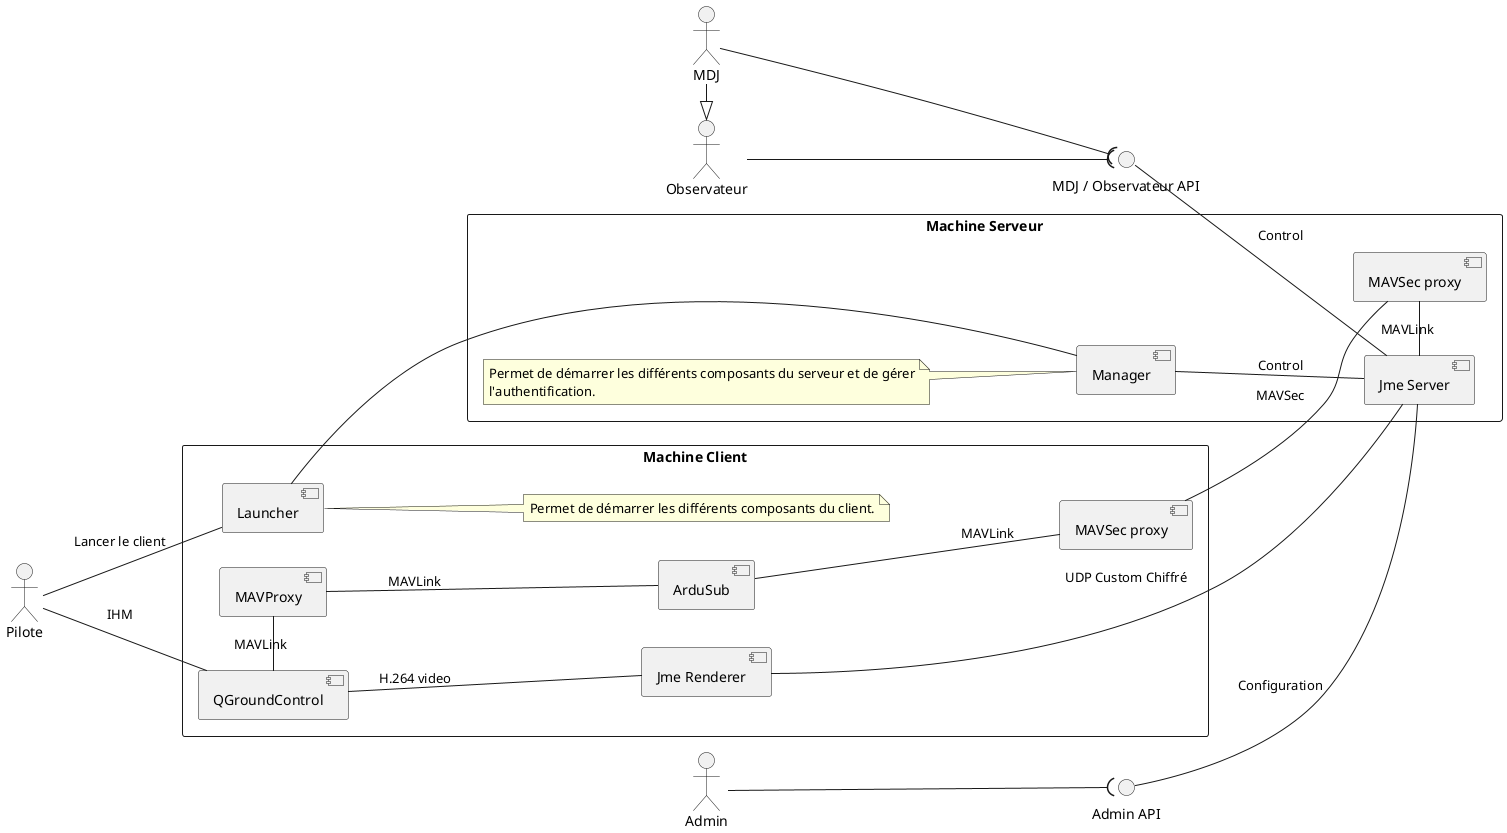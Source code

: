 @startuml

left to right direction

actor Pilote
actor MDJ
actor Admin
actor Observateur

MDJ -right-|> Observateur

rectangle "Machine Client" {
    component Launcher
    component QGroundControl
    component MAVProxy
    component ArduSub
    component "Jme Renderer" as JmeRenderer
    component "MAVSec proxy" as SecProxy1

    Pilote -- QGroundControl : IHM
    Pilote -- Launcher : Lancer le client
    note right of Launcher
        Permet de démarrer les différents composants du client.
    end note
    QGroundControl -left- MAVProxy : MAVLink
    MAVProxy -- ArduSub : MAVLink
    ArduSub -- SecProxy1 : MAVLink
    QGroundControl -down- JmeRenderer : H.264 video
}

interface "MDJ / Observateur API" as MDJAPI
interface "Admin API" as AdminClient


rectangle "Machine Serveur" {
    component "Jme Server" as JmeServer
    component "MAVSec proxy" as SecProxy2
    component "Manager" as Manager

    note left of Manager
        Permet de démarrer les différents composants du serveur et de gérer
        l'authentification.
    end note

    JmeRenderer - JmeServer : UDP Custom Chiffré
    MDJAPI -- JmeServer : Control
    AdminClient -- JmeServer : Configuration
    SecProxy2 -left- JmeServer : MAVLink
    SecProxy1 -- SecProxy2 : MAVSec
    Launcher -- Manager
    Manager -- JmeServer : Control
}

MDJ --( MDJAPI
Admin --( AdminClient
Observateur --( MDJAPI

@enduml
